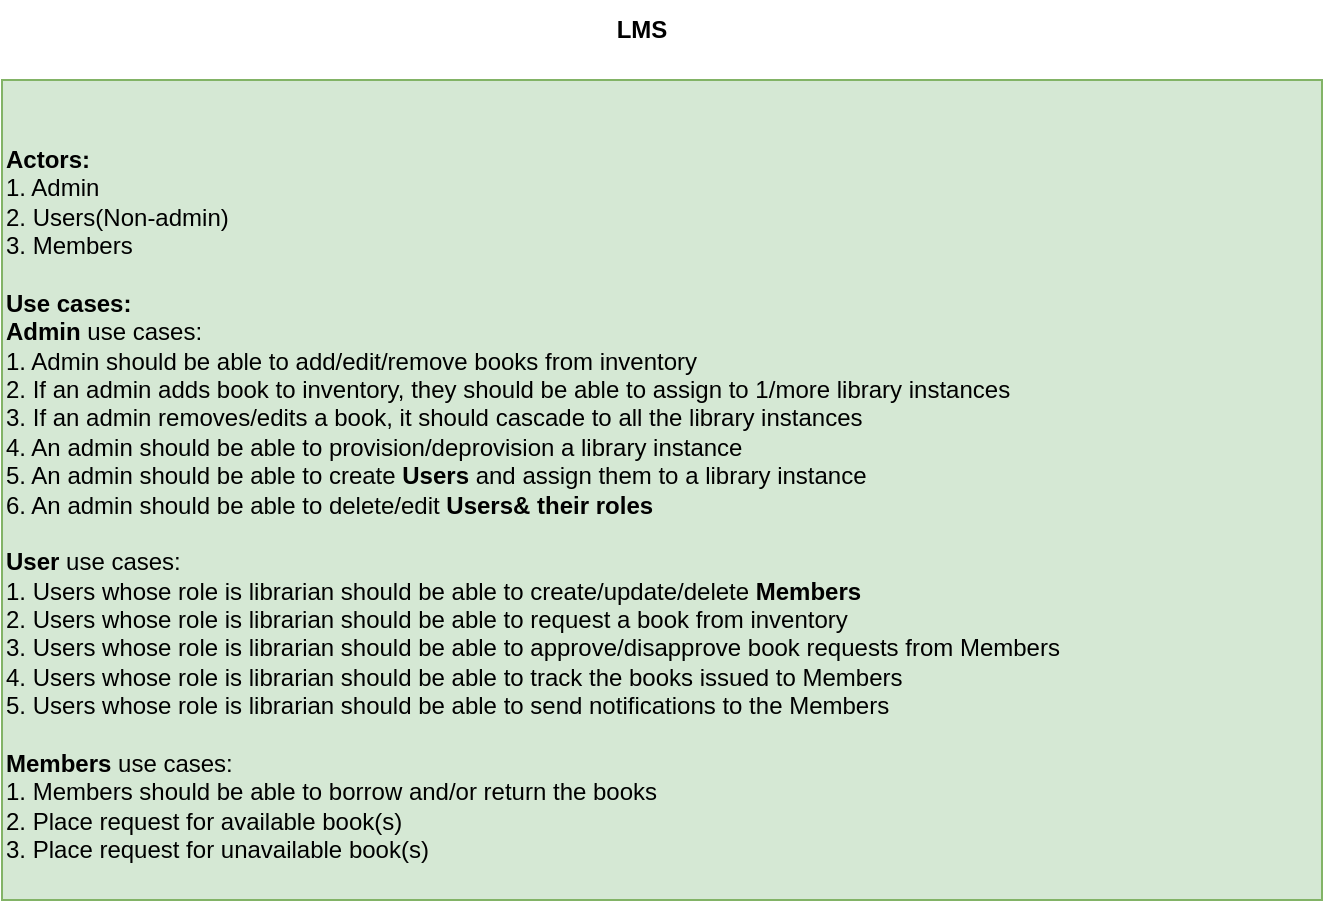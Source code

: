 <mxfile version="18.1.3" type="github" pages="4">
  <diagram id="QCCz5ShP2Wx32RX_Urlm" name="Page-1">
    <mxGraphModel dx="946" dy="526" grid="1" gridSize="10" guides="1" tooltips="1" connect="1" arrows="1" fold="1" page="1" pageScale="1" pageWidth="850" pageHeight="1100" math="0" shadow="0">
      <root>
        <mxCell id="0" />
        <mxCell id="1" parent="0" />
        <mxCell id="0fAvamvpKCZAPjCg9uhO-1" value="&lt;b&gt;&lt;br&gt;Actors:&lt;/b&gt;&lt;br&gt;1. Admin&lt;br&gt;2. Users(Non-admin)&lt;br&gt;3. Members&lt;br&gt;&lt;br&gt;&lt;b&gt;Use cases:&lt;br&gt;Admin&lt;/b&gt; use cases:&lt;br&gt;1. Admin should be able to add/edit/remove books from inventory&lt;br&gt;2. If an admin adds book to inventory, they should be able to assign to 1/more library instances&lt;br&gt;3.&lt;b&gt;&amp;nbsp;&lt;/b&gt;If an admin removes/edits a book, it should cascade to all the library instances&lt;br&gt;4. An admin should be able to provision/deprovision a library instance&lt;br&gt;5. An admin should be able to create &lt;b&gt;Users&lt;/b&gt; and assign them to a library instance&lt;br&gt;6. An admin should be able to delete/edit &lt;b&gt;Users&amp;amp; their roles&lt;/b&gt;&lt;br&gt;&lt;br&gt;&lt;b&gt;User&lt;/b&gt; use cases:&lt;br&gt;1. Users whose role is librarian should be able to create/update/delete &lt;b&gt;Members&lt;br&gt;&lt;/b&gt;2. Users whose role is librarian should be able to request a book from inventory&lt;br&gt;3.&lt;b&gt;&amp;nbsp;&lt;/b&gt;Users whose role is librarian should be able to&amp;nbsp;approve/disapprove book requests from Members&lt;br&gt;4.&lt;b&gt;&amp;nbsp;&lt;/b&gt;Users whose role is librarian should be able to&amp;nbsp;track the books issued to Members&lt;b&gt;&lt;br&gt;&lt;/b&gt;5.&lt;b&gt;&amp;nbsp;&lt;/b&gt;Users whose role is librarian should be able to&amp;nbsp;send notifications to the Members&lt;br&gt;&lt;br&gt;&lt;b&gt;Members&lt;/b&gt; use cases:&lt;br&gt;1. Members should be able to borrow and/or return the books&lt;br&gt;2.&amp;nbsp;&lt;span style=&quot;text-align: center;&quot;&gt;Place request for available book(s)&lt;br&gt;3.&amp;nbsp;&lt;/span&gt;&lt;span style=&quot;text-align: center;&quot;&gt;Place request for unavailable book(s)&lt;/span&gt;&lt;span style=&quot;text-align: center;&quot;&gt;&lt;br&gt;&lt;/span&gt;" style="text;html=1;strokeColor=#82b366;fillColor=#d5e8d4;align=left;verticalAlign=middle;whiteSpace=wrap;rounded=0;perimeterSpacing=2;" vertex="1" parent="1">
          <mxGeometry x="40" y="50" width="660" height="410" as="geometry" />
        </mxCell>
        <mxCell id="0fAvamvpKCZAPjCg9uhO-2" value="&lt;b&gt;LMS&lt;/b&gt;" style="text;html=1;strokeColor=none;fillColor=none;align=center;verticalAlign=middle;whiteSpace=wrap;rounded=0;" vertex="1" parent="1">
          <mxGeometry x="330" y="10" width="60" height="30" as="geometry" />
        </mxCell>
      </root>
    </mxGraphModel>
  </diagram>
  <diagram id="0gy42TMfCrbjv5BXMH0O" name="System design">
    <mxGraphModel dx="946" dy="526" grid="1" gridSize="10" guides="1" tooltips="1" connect="1" arrows="1" fold="1" page="1" pageScale="1" pageWidth="850" pageHeight="1100" math="0" shadow="0">
      <root>
        <mxCell id="0" />
        <mxCell id="1" parent="0" />
        <mxCell id="jpdJvb5qPopi7IcpYmwG-1" style="edgeStyle=orthogonalEdgeStyle;rounded=0;orthogonalLoop=1;jettySize=auto;html=1;entryX=0;entryY=0.5;entryDx=0;entryDy=0;" edge="1" parent="1" source="jpdJvb5qPopi7IcpYmwG-2" target="jpdJvb5qPopi7IcpYmwG-4">
          <mxGeometry relative="1" as="geometry" />
        </mxCell>
        <mxCell id="jpdJvb5qPopi7IcpYmwG-2" value="&lt;p style=&quot;line-height: 1.3;&quot;&gt;Inventory management&lt;/p&gt;" style="rounded=0;whiteSpace=wrap;html=1;labelBorderColor=none;fillColor=none;" vertex="1" parent="1">
          <mxGeometry x="80" y="260" width="120" height="60" as="geometry" />
        </mxCell>
        <mxCell id="jpdJvb5qPopi7IcpYmwG-3" value="" style="edgeStyle=orthogonalEdgeStyle;rounded=0;orthogonalLoop=1;jettySize=auto;html=1;" edge="1" parent="1" source="jpdJvb5qPopi7IcpYmwG-4" target="jpdJvb5qPopi7IcpYmwG-14">
          <mxGeometry relative="1" as="geometry" />
        </mxCell>
        <mxCell id="jpdJvb5qPopi7IcpYmwG-4" value="Library instance" style="rounded=0;whiteSpace=wrap;html=1;labelBorderColor=none;fillColor=none;strokeColor=default;" vertex="1" parent="1">
          <mxGeometry x="320" y="440" width="120" height="60" as="geometry" />
        </mxCell>
        <mxCell id="jpdJvb5qPopi7IcpYmwG-5" value="" style="edgeStyle=orthogonalEdgeStyle;rounded=0;orthogonalLoop=1;jettySize=auto;html=1;" edge="1" parent="1" source="jpdJvb5qPopi7IcpYmwG-6" target="jpdJvb5qPopi7IcpYmwG-11">
          <mxGeometry relative="1" as="geometry" />
        </mxCell>
        <mxCell id="jpdJvb5qPopi7IcpYmwG-6" value="User management" style="rounded=0;whiteSpace=wrap;html=1;labelBorderColor=none;fillColor=none;strokeColor=default;" vertex="1" parent="1">
          <mxGeometry x="320" y="190" width="120" height="60" as="geometry" />
        </mxCell>
        <mxCell id="jpdJvb5qPopi7IcpYmwG-7" style="edgeStyle=orthogonalEdgeStyle;rounded=0;orthogonalLoop=1;jettySize=auto;html=1;entryX=1;entryY=0.5;entryDx=0;entryDy=0;" edge="1" parent="1" source="jpdJvb5qPopi7IcpYmwG-8" target="jpdJvb5qPopi7IcpYmwG-11">
          <mxGeometry relative="1" as="geometry" />
        </mxCell>
        <mxCell id="jpdJvb5qPopi7IcpYmwG-8" value="Member management" style="rounded=0;whiteSpace=wrap;html=1;labelBorderColor=none;fillColor=none;strokeColor=default;" vertex="1" parent="1">
          <mxGeometry x="550" y="240" width="120" height="60" as="geometry" />
        </mxCell>
        <mxCell id="jpdJvb5qPopi7IcpYmwG-9" value="" style="edgeStyle=orthogonalEdgeStyle;rounded=0;orthogonalLoop=1;jettySize=auto;html=1;" edge="1" parent="1" source="jpdJvb5qPopi7IcpYmwG-11" target="jpdJvb5qPopi7IcpYmwG-4">
          <mxGeometry relative="1" as="geometry" />
        </mxCell>
        <mxCell id="jpdJvb5qPopi7IcpYmwG-10" style="edgeStyle=orthogonalEdgeStyle;rounded=0;orthogonalLoop=1;jettySize=auto;html=1;exitX=1;exitY=0.75;exitDx=0;exitDy=0;entryX=1;entryY=0.5;entryDx=0;entryDy=0;dashed=1;" edge="1" parent="1" source="jpdJvb5qPopi7IcpYmwG-11" target="jpdJvb5qPopi7IcpYmwG-20">
          <mxGeometry relative="1" as="geometry">
            <Array as="points">
              <mxPoint x="719" y="385" />
              <mxPoint x="719" y="580" />
            </Array>
          </mxGeometry>
        </mxCell>
        <mxCell id="jpdJvb5qPopi7IcpYmwG-11" value="Authentication &amp;amp; Authorization" style="rounded=0;whiteSpace=wrap;html=1;labelBorderColor=none;fillColor=none;strokeColor=default;" vertex="1" parent="1">
          <mxGeometry x="320" y="340" width="120" height="60" as="geometry" />
        </mxCell>
        <mxCell id="jpdJvb5qPopi7IcpYmwG-12" value="" style="edgeStyle=orthogonalEdgeStyle;rounded=0;orthogonalLoop=1;jettySize=auto;html=1;" edge="1" parent="1" source="jpdJvb5qPopi7IcpYmwG-14" target="jpdJvb5qPopi7IcpYmwG-4">
          <mxGeometry relative="1" as="geometry" />
        </mxCell>
        <mxCell id="jpdJvb5qPopi7IcpYmwG-13" value="" style="edgeStyle=orthogonalEdgeStyle;rounded=0;orthogonalLoop=1;jettySize=auto;html=1;" edge="1" parent="1" source="jpdJvb5qPopi7IcpYmwG-14" target="jpdJvb5qPopi7IcpYmwG-20">
          <mxGeometry relative="1" as="geometry" />
        </mxCell>
        <mxCell id="jpdJvb5qPopi7IcpYmwG-14" value="CART instance" style="rounded=0;whiteSpace=wrap;html=1;labelBorderColor=none;fillColor=none;strokeColor=default;" vertex="1" parent="1">
          <mxGeometry x="520" y="440" width="120" height="60" as="geometry" />
        </mxCell>
        <mxCell id="jpdJvb5qPopi7IcpYmwG-15" value="Payment management" style="rounded=0;whiteSpace=wrap;html=1;labelBorderColor=none;fillColor=none;strokeColor=default;" vertex="1" parent="1">
          <mxGeometry x="400" y="640" width="120" height="60" as="geometry" />
        </mxCell>
        <mxCell id="jpdJvb5qPopi7IcpYmwG-16" value="Notifications management" style="rounded=0;whiteSpace=wrap;html=1;labelBorderColor=none;fillColor=none;strokeColor=default;" vertex="1" parent="1">
          <mxGeometry x="650" y="640" width="120" height="60" as="geometry" />
        </mxCell>
        <mxCell id="jpdJvb5qPopi7IcpYmwG-17" style="edgeStyle=orthogonalEdgeStyle;rounded=0;orthogonalLoop=1;jettySize=auto;html=1;entryX=1;entryY=0.5;entryDx=0;entryDy=0;" edge="1" parent="1" source="jpdJvb5qPopi7IcpYmwG-20" target="jpdJvb5qPopi7IcpYmwG-15">
          <mxGeometry relative="1" as="geometry" />
        </mxCell>
        <mxCell id="jpdJvb5qPopi7IcpYmwG-18" style="edgeStyle=orthogonalEdgeStyle;rounded=0;orthogonalLoop=1;jettySize=auto;html=1;entryX=0;entryY=0.5;entryDx=0;entryDy=0;" edge="1" parent="1" source="jpdJvb5qPopi7IcpYmwG-20" target="jpdJvb5qPopi7IcpYmwG-16">
          <mxGeometry relative="1" as="geometry">
            <Array as="points">
              <mxPoint x="580" y="670" />
            </Array>
          </mxGeometry>
        </mxCell>
        <mxCell id="jpdJvb5qPopi7IcpYmwG-19" style="edgeStyle=orthogonalEdgeStyle;rounded=0;orthogonalLoop=1;jettySize=auto;html=1;entryX=0.5;entryY=1;entryDx=0;entryDy=0;dashed=1;" edge="1" parent="1" source="jpdJvb5qPopi7IcpYmwG-20" target="jpdJvb5qPopi7IcpYmwG-2">
          <mxGeometry relative="1" as="geometry" />
        </mxCell>
        <mxCell id="jpdJvb5qPopi7IcpYmwG-20" value="Order management" style="rounded=0;whiteSpace=wrap;html=1;labelBorderColor=none;fillColor=none;strokeColor=default;" vertex="1" parent="1">
          <mxGeometry x="520" y="550" width="120" height="60" as="geometry" />
        </mxCell>
      </root>
    </mxGraphModel>
  </diagram>
  <diagram id="5nsUjApqUqxbeMAi0dK3" name="Activity diagram">
    <mxGraphModel dx="946" dy="526" grid="1" gridSize="10" guides="1" tooltips="1" connect="1" arrows="1" fold="1" page="1" pageScale="1" pageWidth="850" pageHeight="1100" math="0" shadow="0">
      <root>
        <mxCell id="0" />
        <mxCell id="1" parent="0" />
        <mxCell id="38NK-a1KiGKganlKEHot-11" style="edgeStyle=orthogonalEdgeStyle;rounded=0;orthogonalLoop=1;jettySize=auto;html=1;entryX=0;entryY=0.5;entryDx=0;entryDy=0;" edge="1" parent="1" source="RLEdNZNYDUBlbDIGcSMU-1" target="cWhYaY2Gjrjh5G0Vx6jv-2">
          <mxGeometry relative="1" as="geometry" />
        </mxCell>
        <mxCell id="38NK-a1KiGKganlKEHot-12" style="edgeStyle=orthogonalEdgeStyle;rounded=0;orthogonalLoop=1;jettySize=auto;html=1;entryX=0;entryY=0.5;entryDx=0;entryDy=0;" edge="1" parent="1" source="RLEdNZNYDUBlbDIGcSMU-1" target="cWhYaY2Gjrjh5G0Vx6jv-5">
          <mxGeometry relative="1" as="geometry" />
        </mxCell>
        <mxCell id="38NK-a1KiGKganlKEHot-13" style="edgeStyle=orthogonalEdgeStyle;rounded=0;orthogonalLoop=1;jettySize=auto;html=1;entryX=0;entryY=0.5;entryDx=0;entryDy=0;" edge="1" parent="1" source="RLEdNZNYDUBlbDIGcSMU-1" target="wZ8LBKwn1CfVRwiFDqIi-1">
          <mxGeometry relative="1" as="geometry" />
        </mxCell>
        <mxCell id="38NK-a1KiGKganlKEHot-14" style="edgeStyle=orthogonalEdgeStyle;rounded=0;orthogonalLoop=1;jettySize=auto;html=1;entryX=0;entryY=0.5;entryDx=0;entryDy=0;" edge="1" parent="1" source="RLEdNZNYDUBlbDIGcSMU-1" target="oIrmROgGo0F7xiXSZgBD-1">
          <mxGeometry relative="1" as="geometry" />
        </mxCell>
        <mxCell id="38NK-a1KiGKganlKEHot-15" style="edgeStyle=orthogonalEdgeStyle;rounded=0;orthogonalLoop=1;jettySize=auto;html=1;entryX=0.5;entryY=0;entryDx=0;entryDy=0;" edge="1" parent="1" source="RLEdNZNYDUBlbDIGcSMU-1" target="38NK-a1KiGKganlKEHot-1">
          <mxGeometry relative="1" as="geometry" />
        </mxCell>
        <mxCell id="RLEdNZNYDUBlbDIGcSMU-1" value="Admin" style="shape=umlActor;verticalLabelPosition=bottom;verticalAlign=top;html=1;outlineConnect=0;rounded=0;labelBorderColor=none;strokeColor=default;fillColor=none;" vertex="1" parent="1">
          <mxGeometry x="30" y="230" width="30" height="60" as="geometry" />
        </mxCell>
        <mxCell id="38NK-a1KiGKganlKEHot-6" style="edgeStyle=orthogonalEdgeStyle;rounded=0;orthogonalLoop=1;jettySize=auto;html=1;entryX=1;entryY=0.5;entryDx=0;entryDy=0;" edge="1" parent="1" source="RLEdNZNYDUBlbDIGcSMU-2" target="sfoLVDHVLvdN2J2x7YEA-1">
          <mxGeometry relative="1" as="geometry" />
        </mxCell>
        <mxCell id="38NK-a1KiGKganlKEHot-7" style="edgeStyle=orthogonalEdgeStyle;rounded=0;orthogonalLoop=1;jettySize=auto;html=1;entryX=1;entryY=0.5;entryDx=0;entryDy=0;" edge="1" parent="1" source="RLEdNZNYDUBlbDIGcSMU-2" target="sfoLVDHVLvdN2J2x7YEA-2">
          <mxGeometry relative="1" as="geometry" />
        </mxCell>
        <mxCell id="38NK-a1KiGKganlKEHot-8" style="edgeStyle=orthogonalEdgeStyle;rounded=0;orthogonalLoop=1;jettySize=auto;html=1;entryX=1;entryY=0.5;entryDx=0;entryDy=0;" edge="1" parent="1" source="RLEdNZNYDUBlbDIGcSMU-2" target="xqCjHRrIV_x-xFKWDPpq-1">
          <mxGeometry relative="1" as="geometry" />
        </mxCell>
        <mxCell id="38NK-a1KiGKganlKEHot-9" style="edgeStyle=orthogonalEdgeStyle;rounded=0;orthogonalLoop=1;jettySize=auto;html=1;entryX=1;entryY=0.5;entryDx=0;entryDy=0;" edge="1" parent="1" source="RLEdNZNYDUBlbDIGcSMU-2" target="VFtb91y_6Rc7QvvqiOq5-1">
          <mxGeometry relative="1" as="geometry" />
        </mxCell>
        <mxCell id="38NK-a1KiGKganlKEHot-10" style="edgeStyle=orthogonalEdgeStyle;rounded=0;orthogonalLoop=1;jettySize=auto;html=1;entryX=1;entryY=0.5;entryDx=0;entryDy=0;" edge="1" parent="1" source="RLEdNZNYDUBlbDIGcSMU-2" target="VFtb91y_6Rc7QvvqiOq5-2">
          <mxGeometry relative="1" as="geometry" />
        </mxCell>
        <mxCell id="38NK-a1KiGKganlKEHot-16" style="edgeStyle=orthogonalEdgeStyle;rounded=0;orthogonalLoop=1;jettySize=auto;html=1;entryX=1;entryY=0.5;entryDx=0;entryDy=0;" edge="1" parent="1" source="RLEdNZNYDUBlbDIGcSMU-2" target="38NK-a1KiGKganlKEHot-1">
          <mxGeometry relative="1" as="geometry">
            <Array as="points">
              <mxPoint x="710" y="325" />
            </Array>
          </mxGeometry>
        </mxCell>
        <mxCell id="RLEdNZNYDUBlbDIGcSMU-2" value="Users" style="shape=umlActor;verticalLabelPosition=bottom;verticalAlign=top;html=1;outlineConnect=0;rounded=0;labelBorderColor=none;strokeColor=default;fillColor=none;" vertex="1" parent="1">
          <mxGeometry x="700" y="110" width="30" height="60" as="geometry" />
        </mxCell>
        <mxCell id="38NK-a1KiGKganlKEHot-2" style="edgeStyle=orthogonalEdgeStyle;rounded=0;orthogonalLoop=1;jettySize=auto;html=1;entryX=1;entryY=0.5;entryDx=0;entryDy=0;" edge="1" parent="1" source="RLEdNZNYDUBlbDIGcSMU-3" target="b0VxReSfdV90dwIO3d6Z-1">
          <mxGeometry relative="1" as="geometry" />
        </mxCell>
        <mxCell id="38NK-a1KiGKganlKEHot-3" style="edgeStyle=orthogonalEdgeStyle;rounded=0;orthogonalLoop=1;jettySize=auto;html=1;entryX=1;entryY=0.5;entryDx=0;entryDy=0;" edge="1" parent="1" source="RLEdNZNYDUBlbDIGcSMU-3" target="b0VxReSfdV90dwIO3d6Z-2">
          <mxGeometry relative="1" as="geometry" />
        </mxCell>
        <mxCell id="38NK-a1KiGKganlKEHot-4" style="edgeStyle=orthogonalEdgeStyle;rounded=0;orthogonalLoop=1;jettySize=auto;html=1;entryX=1;entryY=0.5;entryDx=0;entryDy=0;" edge="1" parent="1" source="RLEdNZNYDUBlbDIGcSMU-3" target="b0VxReSfdV90dwIO3d6Z-3">
          <mxGeometry relative="1" as="geometry" />
        </mxCell>
        <mxCell id="38NK-a1KiGKganlKEHot-5" style="edgeStyle=orthogonalEdgeStyle;rounded=0;orthogonalLoop=1;jettySize=auto;html=1;entryX=1;entryY=0.5;entryDx=0;entryDy=0;" edge="1" parent="1" source="RLEdNZNYDUBlbDIGcSMU-3" target="ZAzcJ4V0hFsW8N020mec-1">
          <mxGeometry relative="1" as="geometry" />
        </mxCell>
        <mxCell id="38NK-a1KiGKganlKEHot-17" style="edgeStyle=orthogonalEdgeStyle;rounded=0;orthogonalLoop=1;jettySize=auto;html=1;entryX=1;entryY=0.5;entryDx=0;entryDy=0;" edge="1" parent="1" source="RLEdNZNYDUBlbDIGcSMU-3" target="38NK-a1KiGKganlKEHot-1">
          <mxGeometry relative="1" as="geometry">
            <Array as="points">
              <mxPoint x="755" y="325" />
            </Array>
          </mxGeometry>
        </mxCell>
        <mxCell id="RLEdNZNYDUBlbDIGcSMU-3" value="Members" style="shape=umlActor;verticalLabelPosition=bottom;verticalAlign=top;html=1;outlineConnect=0;rounded=0;labelBorderColor=none;strokeColor=default;fillColor=none;" vertex="1" parent="1">
          <mxGeometry x="740" y="460" width="30" height="60" as="geometry" />
        </mxCell>
        <mxCell id="cWhYaY2Gjrjh5G0Vx6jv-2" value="Assign/update/remove books within the inventory&amp;nbsp;" style="ellipse;whiteSpace=wrap;html=1;rounded=0;labelBorderColor=none;strokeColor=default;fillColor=none;" vertex="1" parent="1">
          <mxGeometry x="105" y="70" width="160" height="60" as="geometry" />
        </mxCell>
        <mxCell id="cWhYaY2Gjrjh5G0Vx6jv-5" value="Assign/update/remove books for a library instance&amp;nbsp;" style="ellipse;whiteSpace=wrap;html=1;rounded=0;labelBorderColor=none;strokeColor=default;fillColor=none;" vertex="1" parent="1">
          <mxGeometry x="110" y="150" width="150" height="60" as="geometry" />
        </mxCell>
        <mxCell id="wZ8LBKwn1CfVRwiFDqIi-1" value="Create/update/remove library instances" style="ellipse;whiteSpace=wrap;html=1;rounded=0;labelBorderColor=none;strokeColor=default;fillColor=none;" vertex="1" parent="1">
          <mxGeometry x="120" y="320" width="130" height="60" as="geometry" />
        </mxCell>
        <mxCell id="oIrmROgGo0F7xiXSZgBD-1" value="Create/update/remove Users &amp;amp; roles" style="ellipse;whiteSpace=wrap;html=1;rounded=0;labelBorderColor=none;strokeColor=default;fillColor=none;" vertex="1" parent="1">
          <mxGeometry x="120" y="410" width="130" height="50" as="geometry" />
        </mxCell>
        <mxCell id="sfoLVDHVLvdN2J2x7YEA-1" value="Create/update/remove Members&amp;nbsp;" style="ellipse;whiteSpace=wrap;html=1;rounded=0;labelBorderColor=none;strokeColor=default;fillColor=none;" vertex="1" parent="1">
          <mxGeometry x="480" y="30" width="130" height="40" as="geometry" />
        </mxCell>
        <mxCell id="sfoLVDHVLvdN2J2x7YEA-2" value="Request books from inventory&amp;nbsp;" style="ellipse;whiteSpace=wrap;html=1;rounded=0;labelBorderColor=none;strokeColor=default;fillColor=none;" vertex="1" parent="1">
          <mxGeometry x="480" y="80" width="130" height="40" as="geometry" />
        </mxCell>
        <mxCell id="xqCjHRrIV_x-xFKWDPpq-1" value="Approve/disapprove book requests from Members" style="ellipse;whiteSpace=wrap;html=1;rounded=0;labelBorderColor=none;strokeColor=default;fillColor=none;" vertex="1" parent="1">
          <mxGeometry x="480" y="130" width="130" height="50" as="geometry" />
        </mxCell>
        <mxCell id="VFtb91y_6Rc7QvvqiOq5-1" value="Track books issued to members" style="ellipse;whiteSpace=wrap;html=1;rounded=0;labelBorderColor=none;strokeColor=default;fillColor=none;" vertex="1" parent="1">
          <mxGeometry x="480" y="200" width="130" height="40" as="geometry" />
        </mxCell>
        <mxCell id="VFtb91y_6Rc7QvvqiOq5-2" value="Notify Members" style="ellipse;whiteSpace=wrap;html=1;rounded=0;labelBorderColor=none;strokeColor=default;fillColor=none;" vertex="1" parent="1">
          <mxGeometry x="480" y="250" width="130" height="40" as="geometry" />
        </mxCell>
        <mxCell id="b0VxReSfdV90dwIO3d6Z-1" value="View the complete Library inventory" style="ellipse;whiteSpace=wrap;html=1;rounded=0;labelBorderColor=none;strokeColor=default;fillColor=none;" vertex="1" parent="1">
          <mxGeometry x="490" y="410" width="130" height="40" as="geometry" />
        </mxCell>
        <mxCell id="b0VxReSfdV90dwIO3d6Z-2" value="Place request for available book(s)" style="ellipse;whiteSpace=wrap;html=1;rounded=0;labelBorderColor=none;strokeColor=default;fillColor=none;" vertex="1" parent="1">
          <mxGeometry x="490" y="460" width="130" height="40" as="geometry" />
        </mxCell>
        <mxCell id="b0VxReSfdV90dwIO3d6Z-3" value="Place request for unavailable book(s)" style="ellipse;whiteSpace=wrap;html=1;rounded=0;labelBorderColor=none;strokeColor=default;fillColor=none;" vertex="1" parent="1">
          <mxGeometry x="490" y="510" width="130" height="40" as="geometry" />
        </mxCell>
        <mxCell id="ZAzcJ4V0hFsW8N020mec-1" value="Return the book(s)" style="ellipse;whiteSpace=wrap;html=1;rounded=0;labelBorderColor=none;strokeColor=default;fillColor=none;" vertex="1" parent="1">
          <mxGeometry x="490" y="560" width="130" height="40" as="geometry" />
        </mxCell>
        <mxCell id="38NK-a1KiGKganlKEHot-1" value="Login" style="ellipse;whiteSpace=wrap;html=1;rounded=0;labelBorderColor=none;strokeColor=default;fillColor=none;" vertex="1" parent="1">
          <mxGeometry x="310" y="290" width="130" height="70" as="geometry" />
        </mxCell>
      </root>
    </mxGraphModel>
  </diagram>
  <diagram id="Eck3ktEo-shcTkmkHUuj" name="Page-4">
    <mxGraphModel dx="946" dy="526" grid="1" gridSize="10" guides="1" tooltips="1" connect="1" arrows="1" fold="1" page="1" pageScale="1" pageWidth="850" pageHeight="1100" math="0" shadow="0">
      <root>
        <mxCell id="0" />
        <mxCell id="1" parent="0" />
        <mxCell id="YkeLvM2n4Ivsy2Koab72-1" value="List" style="swimlane;fontStyle=0;childLayout=stackLayout;horizontal=1;startSize=30;horizontalStack=0;resizeParent=1;resizeParentMax=0;resizeLast=0;collapsible=1;marginBottom=0;rounded=0;labelBorderColor=none;strokeColor=default;fillColor=none;" vertex="1" parent="1">
          <mxGeometry x="190" y="130" width="140" height="120" as="geometry" />
        </mxCell>
        <mxCell id="YkeLvM2n4Ivsy2Koab72-2" value="Item 1" style="text;strokeColor=none;fillColor=none;align=left;verticalAlign=middle;spacingLeft=4;spacingRight=4;overflow=hidden;points=[[0,0.5],[1,0.5]];portConstraint=eastwest;rotatable=0;rounded=0;labelBorderColor=none;" vertex="1" parent="YkeLvM2n4Ivsy2Koab72-1">
          <mxGeometry y="30" width="140" height="30" as="geometry" />
        </mxCell>
        <mxCell id="YkeLvM2n4Ivsy2Koab72-3" value="Item 2" style="text;strokeColor=none;fillColor=none;align=left;verticalAlign=middle;spacingLeft=4;spacingRight=4;overflow=hidden;points=[[0,0.5],[1,0.5]];portConstraint=eastwest;rotatable=0;rounded=0;labelBorderColor=none;" vertex="1" parent="YkeLvM2n4Ivsy2Koab72-1">
          <mxGeometry y="60" width="140" height="30" as="geometry" />
        </mxCell>
        <mxCell id="YkeLvM2n4Ivsy2Koab72-4" value="Item 3" style="text;strokeColor=none;fillColor=none;align=left;verticalAlign=middle;spacingLeft=4;spacingRight=4;overflow=hidden;points=[[0,0.5],[1,0.5]];portConstraint=eastwest;rotatable=0;rounded=0;labelBorderColor=none;" vertex="1" parent="YkeLvM2n4Ivsy2Koab72-1">
          <mxGeometry y="90" width="140" height="30" as="geometry" />
        </mxCell>
      </root>
    </mxGraphModel>
  </diagram>
</mxfile>
